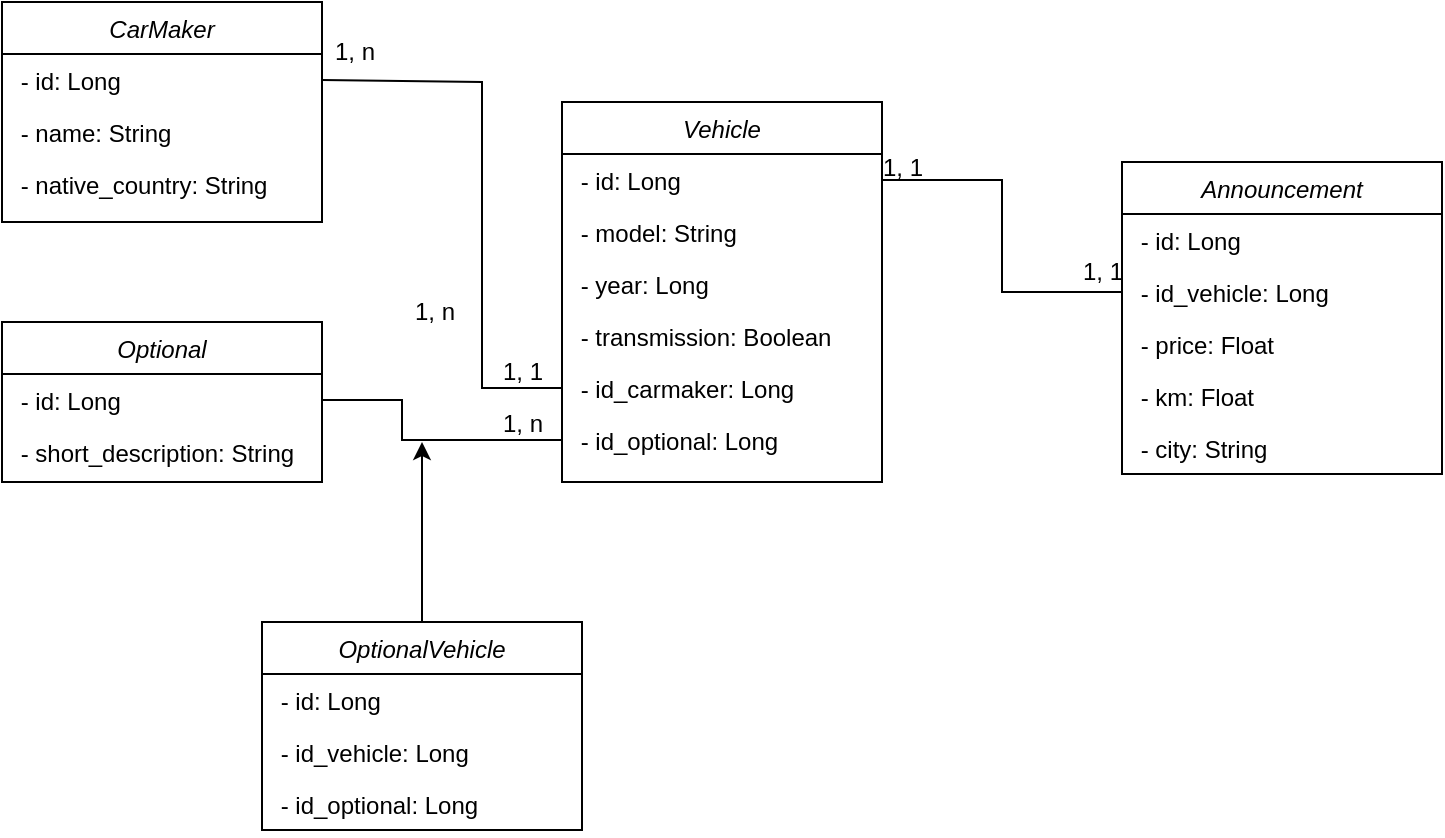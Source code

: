 <mxfile version="21.2.1" type="device">
  <diagram id="C5RBs43oDa-KdzZeNtuy" name="Page-1">
    <mxGraphModel dx="1194" dy="734" grid="1" gridSize="10" guides="1" tooltips="1" connect="1" arrows="1" fold="1" page="1" pageScale="1" pageWidth="827" pageHeight="1169" math="0" shadow="0">
      <root>
        <mxCell id="WIyWlLk6GJQsqaUBKTNV-0" />
        <mxCell id="WIyWlLk6GJQsqaUBKTNV-1" parent="WIyWlLk6GJQsqaUBKTNV-0" />
        <mxCell id="zkfFHV4jXpPFQw0GAbJ--0" value="CarMaker" style="swimlane;fontStyle=2;align=center;verticalAlign=top;childLayout=stackLayout;horizontal=1;startSize=26;horizontalStack=0;resizeParent=1;resizeLast=0;collapsible=1;marginBottom=0;rounded=0;shadow=0;strokeWidth=1;" parent="WIyWlLk6GJQsqaUBKTNV-1" vertex="1">
          <mxGeometry x="80" y="80" width="160" height="110" as="geometry">
            <mxRectangle x="230" y="140" width="160" height="26" as="alternateBounds" />
          </mxGeometry>
        </mxCell>
        <mxCell id="zkfFHV4jXpPFQw0GAbJ--1" value=" - id: Long" style="text;align=left;verticalAlign=top;spacingLeft=4;spacingRight=4;overflow=hidden;rotatable=0;points=[[0,0.5],[1,0.5]];portConstraint=eastwest;" parent="zkfFHV4jXpPFQw0GAbJ--0" vertex="1">
          <mxGeometry y="26" width="160" height="26" as="geometry" />
        </mxCell>
        <mxCell id="zkfFHV4jXpPFQw0GAbJ--3" value=" - name: String" style="text;align=left;verticalAlign=top;spacingLeft=4;spacingRight=4;overflow=hidden;rotatable=0;points=[[0,0.5],[1,0.5]];portConstraint=eastwest;rounded=0;shadow=0;html=0;" parent="zkfFHV4jXpPFQw0GAbJ--0" vertex="1">
          <mxGeometry y="52" width="160" height="26" as="geometry" />
        </mxCell>
        <mxCell id="QFg0Gfw34AzOfoZNd1e--0" value=" - native_country: String" style="text;align=left;verticalAlign=top;spacingLeft=4;spacingRight=4;overflow=hidden;rotatable=0;points=[[0,0.5],[1,0.5]];portConstraint=eastwest;rounded=0;shadow=0;html=0;" parent="zkfFHV4jXpPFQw0GAbJ--0" vertex="1">
          <mxGeometry y="78" width="160" height="22" as="geometry" />
        </mxCell>
        <mxCell id="QFg0Gfw34AzOfoZNd1e--1" value="Vehicle" style="swimlane;fontStyle=2;align=center;verticalAlign=top;childLayout=stackLayout;horizontal=1;startSize=26;horizontalStack=0;resizeParent=1;resizeLast=0;collapsible=1;marginBottom=0;rounded=0;shadow=0;strokeWidth=1;" parent="WIyWlLk6GJQsqaUBKTNV-1" vertex="1">
          <mxGeometry x="360" y="130" width="160" height="190" as="geometry">
            <mxRectangle x="230" y="140" width="160" height="26" as="alternateBounds" />
          </mxGeometry>
        </mxCell>
        <mxCell id="QFg0Gfw34AzOfoZNd1e--2" value=" - id: Long" style="text;align=left;verticalAlign=top;spacingLeft=4;spacingRight=4;overflow=hidden;rotatable=0;points=[[0,0.5],[1,0.5]];portConstraint=eastwest;" parent="QFg0Gfw34AzOfoZNd1e--1" vertex="1">
          <mxGeometry y="26" width="160" height="26" as="geometry" />
        </mxCell>
        <mxCell id="QFg0Gfw34AzOfoZNd1e--3" value=" - model: String" style="text;align=left;verticalAlign=top;spacingLeft=4;spacingRight=4;overflow=hidden;rotatable=0;points=[[0,0.5],[1,0.5]];portConstraint=eastwest;rounded=0;shadow=0;html=0;" parent="QFg0Gfw34AzOfoZNd1e--1" vertex="1">
          <mxGeometry y="52" width="160" height="26" as="geometry" />
        </mxCell>
        <mxCell id="QFg0Gfw34AzOfoZNd1e--6" value=" - year: Long" style="text;align=left;verticalAlign=top;spacingLeft=4;spacingRight=4;overflow=hidden;rotatable=0;points=[[0,0.5],[1,0.5]];portConstraint=eastwest;rounded=0;shadow=0;html=0;" parent="QFg0Gfw34AzOfoZNd1e--1" vertex="1">
          <mxGeometry y="78" width="160" height="26" as="geometry" />
        </mxCell>
        <mxCell id="QFg0Gfw34AzOfoZNd1e--7" value=" - transmission: Boolean" style="text;align=left;verticalAlign=top;spacingLeft=4;spacingRight=4;overflow=hidden;rotatable=0;points=[[0,0.5],[1,0.5]];portConstraint=eastwest;rounded=0;shadow=0;html=0;" parent="QFg0Gfw34AzOfoZNd1e--1" vertex="1">
          <mxGeometry y="104" width="160" height="26" as="geometry" />
        </mxCell>
        <mxCell id="QFg0Gfw34AzOfoZNd1e--9" value=" - id_carmaker: Long" style="text;align=left;verticalAlign=top;spacingLeft=4;spacingRight=4;overflow=hidden;rotatable=0;points=[[0,0.5],[1,0.5]];portConstraint=eastwest;rounded=0;shadow=0;html=0;" parent="QFg0Gfw34AzOfoZNd1e--1" vertex="1">
          <mxGeometry y="130" width="160" height="26" as="geometry" />
        </mxCell>
        <mxCell id="QFg0Gfw34AzOfoZNd1e--10" value=" - id_optional: Long" style="text;align=left;verticalAlign=top;spacingLeft=4;spacingRight=4;overflow=hidden;rotatable=0;points=[[0,0.5],[1,0.5]];portConstraint=eastwest;rounded=0;shadow=0;html=0;" parent="QFg0Gfw34AzOfoZNd1e--1" vertex="1">
          <mxGeometry y="156" width="160" height="26" as="geometry" />
        </mxCell>
        <mxCell id="QFg0Gfw34AzOfoZNd1e--12" value="Optional" style="swimlane;fontStyle=2;align=center;verticalAlign=top;childLayout=stackLayout;horizontal=1;startSize=26;horizontalStack=0;resizeParent=1;resizeLast=0;collapsible=1;marginBottom=0;rounded=0;shadow=0;strokeWidth=1;" parent="WIyWlLk6GJQsqaUBKTNV-1" vertex="1">
          <mxGeometry x="80" y="240" width="160" height="80" as="geometry">
            <mxRectangle x="230" y="140" width="160" height="26" as="alternateBounds" />
          </mxGeometry>
        </mxCell>
        <mxCell id="QFg0Gfw34AzOfoZNd1e--13" value=" - id: Long" style="text;align=left;verticalAlign=top;spacingLeft=4;spacingRight=4;overflow=hidden;rotatable=0;points=[[0,0.5],[1,0.5]];portConstraint=eastwest;" parent="QFg0Gfw34AzOfoZNd1e--12" vertex="1">
          <mxGeometry y="26" width="160" height="26" as="geometry" />
        </mxCell>
        <mxCell id="QFg0Gfw34AzOfoZNd1e--14" value=" - short_description: String" style="text;align=left;verticalAlign=top;spacingLeft=4;spacingRight=4;overflow=hidden;rotatable=0;points=[[0,0.5],[1,0.5]];portConstraint=eastwest;rounded=0;shadow=0;html=0;" parent="QFg0Gfw34AzOfoZNd1e--12" vertex="1">
          <mxGeometry y="52" width="160" height="26" as="geometry" />
        </mxCell>
        <mxCell id="QFg0Gfw34AzOfoZNd1e--20" value="Announcement" style="swimlane;fontStyle=2;align=center;verticalAlign=top;childLayout=stackLayout;horizontal=1;startSize=26;horizontalStack=0;resizeParent=1;resizeLast=0;collapsible=1;marginBottom=0;rounded=0;shadow=0;strokeWidth=1;" parent="WIyWlLk6GJQsqaUBKTNV-1" vertex="1">
          <mxGeometry x="640" y="160" width="160" height="156" as="geometry">
            <mxRectangle x="230" y="140" width="160" height="26" as="alternateBounds" />
          </mxGeometry>
        </mxCell>
        <mxCell id="QFg0Gfw34AzOfoZNd1e--21" value=" - id: Long" style="text;align=left;verticalAlign=top;spacingLeft=4;spacingRight=4;overflow=hidden;rotatable=0;points=[[0,0.5],[1,0.5]];portConstraint=eastwest;" parent="QFg0Gfw34AzOfoZNd1e--20" vertex="1">
          <mxGeometry y="26" width="160" height="26" as="geometry" />
        </mxCell>
        <mxCell id="QFg0Gfw34AzOfoZNd1e--22" value=" - id_vehicle: Long" style="text;align=left;verticalAlign=top;spacingLeft=4;spacingRight=4;overflow=hidden;rotatable=0;points=[[0,0.5],[1,0.5]];portConstraint=eastwest;rounded=0;shadow=0;html=0;" parent="QFg0Gfw34AzOfoZNd1e--20" vertex="1">
          <mxGeometry y="52" width="160" height="26" as="geometry" />
        </mxCell>
        <mxCell id="QFg0Gfw34AzOfoZNd1e--23" value=" - price: Float" style="text;align=left;verticalAlign=top;spacingLeft=4;spacingRight=4;overflow=hidden;rotatable=0;points=[[0,0.5],[1,0.5]];portConstraint=eastwest;rounded=0;shadow=0;html=0;" parent="QFg0Gfw34AzOfoZNd1e--20" vertex="1">
          <mxGeometry y="78" width="160" height="26" as="geometry" />
        </mxCell>
        <mxCell id="QFg0Gfw34AzOfoZNd1e--8" value=" - km: Float" style="text;align=left;verticalAlign=top;spacingLeft=4;spacingRight=4;overflow=hidden;rotatable=0;points=[[0,0.5],[1,0.5]];portConstraint=eastwest;rounded=0;shadow=0;html=0;" parent="QFg0Gfw34AzOfoZNd1e--20" vertex="1">
          <mxGeometry y="104" width="160" height="26" as="geometry" />
        </mxCell>
        <mxCell id="QFg0Gfw34AzOfoZNd1e--24" value=" - city: String" style="text;align=left;verticalAlign=top;spacingLeft=4;spacingRight=4;overflow=hidden;rotatable=0;points=[[0,0.5],[1,0.5]];portConstraint=eastwest;rounded=0;shadow=0;html=0;" parent="QFg0Gfw34AzOfoZNd1e--20" vertex="1">
          <mxGeometry y="130" width="160" height="26" as="geometry" />
        </mxCell>
        <mxCell id="QFg0Gfw34AzOfoZNd1e--28" value="" style="endArrow=none;html=1;rounded=0;exitX=1;exitY=0.5;exitDx=0;exitDy=0;entryX=0;entryY=0.5;entryDx=0;entryDy=0;endFill=0;" parent="WIyWlLk6GJQsqaUBKTNV-1" source="zkfFHV4jXpPFQw0GAbJ--1" target="QFg0Gfw34AzOfoZNd1e--9" edge="1">
          <mxGeometry width="50" height="50" relative="1" as="geometry">
            <mxPoint x="350" y="450" as="sourcePoint" />
            <mxPoint x="400" y="400" as="targetPoint" />
            <Array as="points">
              <mxPoint x="320" y="120" />
              <mxPoint x="320" y="273" />
            </Array>
          </mxGeometry>
        </mxCell>
        <mxCell id="QFg0Gfw34AzOfoZNd1e--29" style="edgeStyle=orthogonalEdgeStyle;rounded=0;orthogonalLoop=1;jettySize=auto;html=1;exitX=1;exitY=0.5;exitDx=0;exitDy=0;entryX=0;entryY=0.5;entryDx=0;entryDy=0;endArrow=none;endFill=0;" parent="WIyWlLk6GJQsqaUBKTNV-1" source="QFg0Gfw34AzOfoZNd1e--13" target="QFg0Gfw34AzOfoZNd1e--10" edge="1">
          <mxGeometry relative="1" as="geometry">
            <Array as="points">
              <mxPoint x="280" y="279" />
              <mxPoint x="280" y="299" />
            </Array>
          </mxGeometry>
        </mxCell>
        <mxCell id="SjoAdqMoG9I6np2wYVod-0" style="edgeStyle=orthogonalEdgeStyle;rounded=0;orthogonalLoop=1;jettySize=auto;html=1;exitX=1;exitY=0.5;exitDx=0;exitDy=0;entryX=0;entryY=0.5;entryDx=0;entryDy=0;endArrow=none;endFill=0;" parent="WIyWlLk6GJQsqaUBKTNV-1" source="QFg0Gfw34AzOfoZNd1e--2" target="QFg0Gfw34AzOfoZNd1e--22" edge="1">
          <mxGeometry relative="1" as="geometry" />
        </mxCell>
        <mxCell id="SjoAdqMoG9I6np2wYVod-1" value="1, n" style="text;html=1;align=center;verticalAlign=middle;resizable=0;points=[];autosize=1;strokeColor=none;fillColor=none;" parent="WIyWlLk6GJQsqaUBKTNV-1" vertex="1">
          <mxGeometry x="236" y="90" width="40" height="30" as="geometry" />
        </mxCell>
        <mxCell id="SjoAdqMoG9I6np2wYVod-2" value="1, 1" style="text;html=1;align=center;verticalAlign=middle;resizable=0;points=[];autosize=1;strokeColor=none;fillColor=none;" parent="WIyWlLk6GJQsqaUBKTNV-1" vertex="1">
          <mxGeometry x="320" y="250" width="40" height="30" as="geometry" />
        </mxCell>
        <mxCell id="SjoAdqMoG9I6np2wYVod-3" value="1, n" style="text;html=1;align=center;verticalAlign=middle;resizable=0;points=[];autosize=1;strokeColor=none;fillColor=none;" parent="WIyWlLk6GJQsqaUBKTNV-1" vertex="1">
          <mxGeometry x="276" y="220" width="40" height="30" as="geometry" />
        </mxCell>
        <mxCell id="SjoAdqMoG9I6np2wYVod-4" value="1, n" style="text;html=1;align=center;verticalAlign=middle;resizable=0;points=[];autosize=1;strokeColor=none;fillColor=none;" parent="WIyWlLk6GJQsqaUBKTNV-1" vertex="1">
          <mxGeometry x="320" y="276" width="40" height="30" as="geometry" />
        </mxCell>
        <mxCell id="SjoAdqMoG9I6np2wYVod-6" value="1, 1" style="text;html=1;align=center;verticalAlign=middle;resizable=0;points=[];autosize=1;strokeColor=none;fillColor=none;" parent="WIyWlLk6GJQsqaUBKTNV-1" vertex="1">
          <mxGeometry x="610" y="200" width="40" height="30" as="geometry" />
        </mxCell>
        <mxCell id="SjoAdqMoG9I6np2wYVod-7" value="1, 1" style="text;html=1;align=center;verticalAlign=middle;resizable=0;points=[];autosize=1;strokeColor=none;fillColor=none;" parent="WIyWlLk6GJQsqaUBKTNV-1" vertex="1">
          <mxGeometry x="510" y="148" width="40" height="30" as="geometry" />
        </mxCell>
        <mxCell id="OAQe3U9G52d1sc9Apzjs-3" style="edgeStyle=orthogonalEdgeStyle;rounded=0;orthogonalLoop=1;jettySize=auto;html=1;exitX=0.5;exitY=0;exitDx=0;exitDy=0;" edge="1" parent="WIyWlLk6GJQsqaUBKTNV-1" source="OAQe3U9G52d1sc9Apzjs-0">
          <mxGeometry relative="1" as="geometry">
            <mxPoint x="290" y="300" as="targetPoint" />
          </mxGeometry>
        </mxCell>
        <mxCell id="OAQe3U9G52d1sc9Apzjs-0" value="OptionalVehicle" style="swimlane;fontStyle=2;align=center;verticalAlign=top;childLayout=stackLayout;horizontal=1;startSize=26;horizontalStack=0;resizeParent=1;resizeLast=0;collapsible=1;marginBottom=0;rounded=0;shadow=0;strokeWidth=1;" vertex="1" parent="WIyWlLk6GJQsqaUBKTNV-1">
          <mxGeometry x="210" y="390" width="160" height="104" as="geometry">
            <mxRectangle x="230" y="140" width="160" height="26" as="alternateBounds" />
          </mxGeometry>
        </mxCell>
        <mxCell id="OAQe3U9G52d1sc9Apzjs-1" value=" - id: Long" style="text;align=left;verticalAlign=top;spacingLeft=4;spacingRight=4;overflow=hidden;rotatable=0;points=[[0,0.5],[1,0.5]];portConstraint=eastwest;" vertex="1" parent="OAQe3U9G52d1sc9Apzjs-0">
          <mxGeometry y="26" width="160" height="26" as="geometry" />
        </mxCell>
        <mxCell id="OAQe3U9G52d1sc9Apzjs-2" value=" - id_vehicle: Long" style="text;align=left;verticalAlign=top;spacingLeft=4;spacingRight=4;overflow=hidden;rotatable=0;points=[[0,0.5],[1,0.5]];portConstraint=eastwest;rounded=0;shadow=0;html=0;" vertex="1" parent="OAQe3U9G52d1sc9Apzjs-0">
          <mxGeometry y="52" width="160" height="26" as="geometry" />
        </mxCell>
        <mxCell id="OAQe3U9G52d1sc9Apzjs-4" value=" - id_optional: Long" style="text;align=left;verticalAlign=top;spacingLeft=4;spacingRight=4;overflow=hidden;rotatable=0;points=[[0,0.5],[1,0.5]];portConstraint=eastwest;rounded=0;shadow=0;html=0;" vertex="1" parent="OAQe3U9G52d1sc9Apzjs-0">
          <mxGeometry y="78" width="160" height="26" as="geometry" />
        </mxCell>
      </root>
    </mxGraphModel>
  </diagram>
</mxfile>
